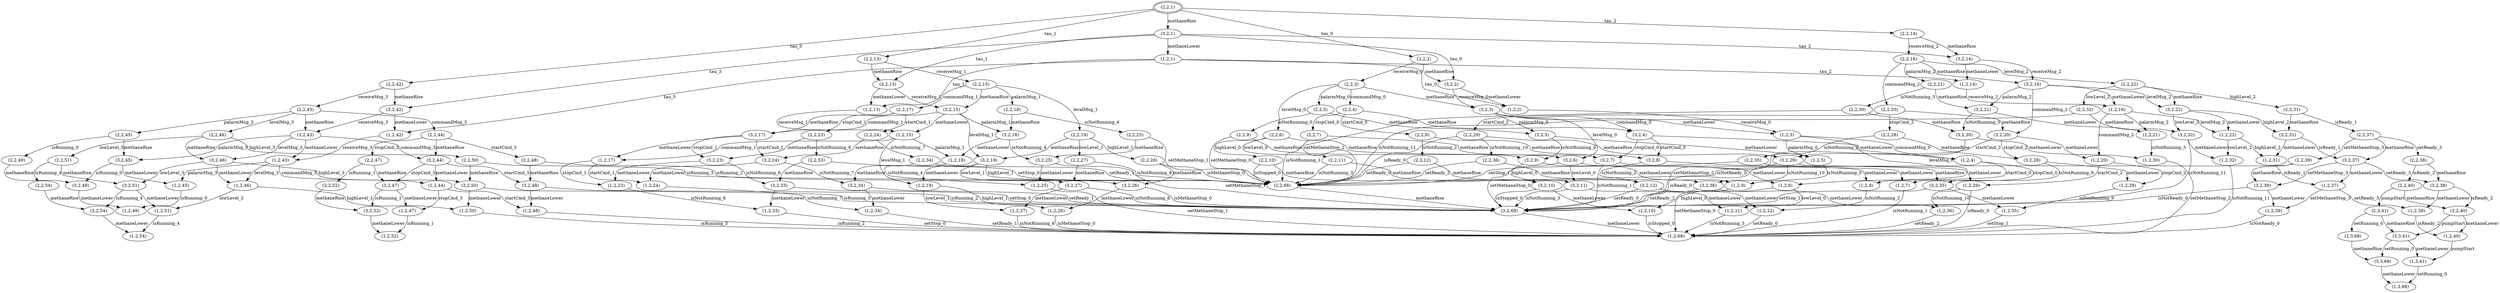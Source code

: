 digraph G {
center = TRUE;
mclimit = 10.0;
nodesep = 0.05;
node [ width=0.25, height=0.25, label="" ];
s0 [ peripheries=2 ];
s0 [label="(2,2,1)"];
s1 [label="(3,2,1)"];
s2 [label="(2,2,42)"];
s3 [label="(2,2,14)"];
s4 [label="(2,2,13)"];
s5 [label="(2,2,2)"];
s6 [label="(1,2,1)"];
s7 [label="(3,2,42)"];
s8 [label="(3,2,14)"];
s9 [label="(3,2,13)"];
s10 [label="(3,2,2)"];
s11 [label="(2,2,43)"];
s12 [label="(2,2,16)"];
s13 [label="(2,2,15)"];
s14 [label="(2,2,3)"];
s15 [label="(1,2,42)"];
s16 [label="(1,2,14)"];
s17 [label="(1,2,13)"];
s18 [label="(1,2,2)"];
s19 [label="(3,2,43)"];
s20 [label="(3,2,16)"];
s21 [label="(3,2,15)"];
s22 [label="(3,2,3)"];
s23 [label="(2,2,46)"];
s24 [label="(2,2,45)"];
s25 [label="(2,2,44)"];
s26 [label="(2,2,22)"];
s27 [label="(2,2,21)"];
s28 [label="(2,2,20)"];
s29 [label="(2,2,19)"];
s30 [label="(2,2,18)"];
s31 [label="(2,2,17)"];
s32 [label="(2,2,6)"];
s33 [label="(2,2,5)"];
s34 [label="(2,2,4)"];
s35 [label="(1,2,43)"];
s36 [label="(1,2,16)"];
s37 [label="(1,2,15)"];
s38 [label="(1,2,3)"];
s39 [label="(3,2,46)"];
s40 [label="(3,2,45)"];
s41 [label="(3,2,44)"];
s42 [label="(3,2,22)"];
s43 [label="(3,2,21)"];
s44 [label="(3,2,20)"];
s45 [label="(3,2,19)"];
s46 [label="(3,2,18)"];
s47 [label="(3,2,17)"];
s48 [label="(3,2,6)"];
s49 [label="(3,2,5)"];
s50 [label="(3,2,4)"];
s51 [label="(2,2,51)"];
s52 [label="(2,2,50)"];
s53 [label="(2,2,49)"];
s54 [label="(2,2,48)"];
s55 [label="(2,2,47)"];
s56 [label="(2,2,32)"];
s57 [label="(2,2,31)"];
s58 [label="(2,2,30)"];
s59 [label="(2,2,29)"];
s60 [label="(2,2,28)"];
s61 [label="(2,2,27)"];
s62 [label="(2,2,26)"];
s63 [label="(2,2,25)"];
s64 [label="(2,2,24)"];
s65 [label="(2,2,23)"];
s66 [label="(2,2,11)"];
s67 [label="(2,2,10)"];
s68 [label="(2,2,9)"];
s69 [label="(2,2,8)"];
s70 [label="(2,2,7)"];
s71 [label="(1,2,46)"];
s72 [label="(1,2,45)"];
s73 [label="(1,2,44)"];
s74 [label="(1,2,22)"];
s75 [label="(1,2,21)"];
s76 [label="(1,2,20)"];
s77 [label="(1,2,19)"];
s78 [label="(1,2,18)"];
s79 [label="(1,2,17)"];
s80 [label="(1,2,6)"];
s81 [label="(1,2,5)"];
s82 [label="(1,2,4)"];
s83 [label="(3,2,51)"];
s84 [label="(3,2,50)"];
s85 [label="(3,2,49)"];
s86 [label="(3,2,48)"];
s87 [label="(3,2,47)"];
s88 [label="(3,2,32)"];
s89 [label="(3,2,31)"];
s90 [label="(3,2,30)"];
s91 [label="(3,2,29)"];
s92 [label="(3,2,28)"];
s93 [label="(3,2,27)"];
s94 [label="(3,2,26)"];
s95 [label="(3,2,25)"];
s96 [label="(3,2,24)"];
s97 [label="(3,2,23)"];
s98 [label="(3,2,11)"];
s99 [label="(3,2,10)"];
s100 [label="(3,2,9)"];
s101 [label="(3,2,8)"];
s102 [label="(3,2,7)"];
s103 [label="(2,2,54)"];
s104 [label="(2,2,68)"];
s105 [label="(2,2,52)"];
s106 [label="(2,2,37)"];
s107 [label="(2,2,36)"];
s108 [label="(2,2,35)"];
s109 [label="(2,2,34)"];
s110 [label="(2,2,33)"];
s111 [label="(2,2,12)"];
s112 [label="(1,2,51)"];
s113 [label="(1,2,50)"];
s114 [label="(1,2,49)"];
s115 [label="(1,2,48)"];
s116 [label="(1,2,47)"];
s117 [label="(1,2,32)"];
s118 [label="(1,2,31)"];
s119 [label="(1,2,30)"];
s120 [label="(1,2,29)"];
s121 [label="(1,2,28)"];
s122 [label="(1,2,27)"];
s123 [label="(1,2,26)"];
s124 [label="(1,2,25)"];
s125 [label="(1,2,24)"];
s126 [label="(1,2,23)"];
s127 [label="(1,2,11)"];
s128 [label="(1,2,10)"];
s129 [label="(1,2,9)"];
s130 [label="(1,2,8)"];
s131 [label="(1,2,7)"];
s132 [label="(3,2,54)"];
s133 [label="(3,2,68)"];
s134 [label="(3,2,52)"];
s135 [label="(3,2,37)"];
s136 [label="(3,2,36)"];
s137 [label="(3,2,35)"];
s138 [label="(3,2,34)"];
s139 [label="(3,2,33)"];
s140 [label="(3,2,12)"];
s141 [label="(2,2,39)"];
s142 [label="(2,2,38)"];
s143 [label="(1,2,54)"];
s144 [label="(1,2,68)"];
s145 [label="(1,2,52)"];
s146 [label="(1,2,37)"];
s147 [label="(1,2,36)"];
s148 [label="(1,2,35)"];
s149 [label="(1,2,34)"];
s150 [label="(1,2,33)"];
s151 [label="(1,2,12)"];
s152 [label="(3,2,39)"];
s153 [label="(3,2,38)"];
s154 [label="(2,2,40)"];
s155 [label="(1,2,39)"];
s156 [label="(1,2,38)"];
s157 [label="(3,2,40)"];
s158 [label="(2,3,41)"];
s159 [label="(1,2,40)"];
s160 [label="(3,3,41)"];
s161 [label="(2,3,68)"];
s162 [label="(1,3,41)"];
s163 [label="(3,3,68)"];
s164 [label="(1,3,68)"];
s0->s1[label="methaneRise"];
s0->s2[label="tau_3"];
s0->s3[label="tau_2"];
s0->s4[label="tau_1"];
s0->s5[label="tau_0"];
s1->s6[label="methaneLower"];
s1->s7[label="tau_3"];
s1->s8[label="tau_2"];
s1->s9[label="tau_1"];
s1->s10[label="tau_0"];
s2->s7[label="methaneRise"];
s2->s11[label="receiveMsg_3"];
s3->s8[label="methaneRise"];
s3->s12[label="receiveMsg_2"];
s4->s9[label="methaneRise"];
s4->s13[label="receiveMsg_1"];
s5->s10[label="methaneRise"];
s5->s14[label="receiveMsg_0"];
s6->s15[label="tau_3"];
s6->s16[label="tau_2"];
s6->s17[label="tau_1"];
s6->s18[label="tau_0"];
s7->s15[label="methaneLower"];
s7->s19[label="receiveMsg_3"];
s8->s16[label="methaneLower"];
s8->s20[label="receiveMsg_2"];
s9->s17[label="methaneLower"];
s9->s21[label="receiveMsg_1"];
s10->s18[label="methaneLower"];
s10->s22[label="receiveMsg_0"];
s11->s19[label="methaneRise"];
s11->s23[label="levelMsg_3"];
s11->s24[label="palarmMsg_3"];
s11->s25[label="commandMsg_3"];
s12->s20[label="methaneRise"];
s12->s26[label="levelMsg_2"];
s12->s27[label="palarmMsg_2"];
s12->s28[label="commandMsg_2"];
s13->s21[label="methaneRise"];
s13->s29[label="levelMsg_1"];
s13->s30[label="palarmMsg_1"];
s13->s31[label="commandMsg_1"];
s14->s22[label="methaneRise"];
s14->s32[label="levelMsg_0"];
s14->s33[label="palarmMsg_0"];
s14->s34[label="commandMsg_0"];
s15->s35[label="receiveMsg_3"];
s16->s36[label="receiveMsg_2"];
s17->s37[label="receiveMsg_1"];
s18->s38[label="receiveMsg_0"];
s19->s35[label="methaneLower"];
s19->s39[label="levelMsg_3"];
s19->s40[label="palarmMsg_3"];
s19->s41[label="commandMsg_3"];
s20->s36[label="methaneLower"];
s20->s42[label="levelMsg_2"];
s20->s43[label="palarmMsg_2"];
s20->s44[label="commandMsg_2"];
s21->s37[label="methaneLower"];
s21->s45[label="levelMsg_1"];
s21->s46[label="palarmMsg_1"];
s21->s47[label="commandMsg_1"];
s22->s38[label="methaneLower"];
s22->s48[label="levelMsg_0"];
s22->s49[label="palarmMsg_0"];
s22->s50[label="commandMsg_0"];
s23->s39[label="methaneRise"];
s23->s51[label="lowLevel_3"];
s23->s52[label="highLevel_3"];
s24->s40[label="methaneRise"];
s24->s53[label="isRunning_0"];
s25->s41[label="methaneRise"];
s25->s54[label="startCmd_3"];
s25->s55[label="stopCmd_3"];
s26->s42[label="methaneRise"];
s26->s56[label="lowLevel_2"];
s26->s57[label="highLevel_2"];
s27->s43[label="methaneRise"];
s27->s58[label="isNotRunning_5"];
s28->s44[label="methaneRise"];
s28->s59[label="startCmd_2"];
s28->s60[label="stopCmd_2"];
s29->s45[label="methaneRise"];
s29->s61[label="lowLevel_1"];
s29->s62[label="highLevel_1"];
s30->s46[label="methaneRise"];
s30->s63[label="isNotRunning_4"];
s31->s47[label="methaneRise"];
s31->s64[label="startCmd_1"];
s31->s65[label="stopCmd_1"];
s32->s48[label="methaneRise"];
s32->s66[label="lowLevel_0"];
s32->s67[label="highLevel_0"];
s33->s49[label="methaneRise"];
s33->s68[label="isNotRunning_0"];
s34->s50[label="methaneRise"];
s34->s69[label="startCmd_0"];
s34->s70[label="stopCmd_0"];
s35->s71[label="levelMsg_3"];
s35->s72[label="palarmMsg_3"];
s35->s73[label="commandMsg_3"];
s36->s74[label="levelMsg_2"];
s36->s75[label="palarmMsg_2"];
s36->s76[label="commandMsg_2"];
s37->s77[label="levelMsg_1"];
s37->s78[label="palarmMsg_1"];
s37->s79[label="commandMsg_1"];
s38->s80[label="levelMsg_0"];
s38->s81[label="palarmMsg_0"];
s38->s82[label="commandMsg_0"];
s39->s71[label="methaneLower"];
s39->s83[label="lowLevel_3"];
s39->s84[label="highLevel_3"];
s40->s72[label="methaneLower"];
s40->s85[label="isRunning_0"];
s41->s73[label="methaneLower"];
s41->s86[label="startCmd_3"];
s41->s87[label="stopCmd_3"];
s42->s74[label="methaneLower"];
s42->s88[label="lowLevel_2"];
s42->s89[label="highLevel_2"];
s43->s75[label="methaneLower"];
s43->s90[label="isNotRunning_5"];
s44->s76[label="methaneLower"];
s44->s91[label="startCmd_2"];
s44->s92[label="stopCmd_2"];
s45->s77[label="methaneLower"];
s45->s93[label="lowLevel_1"];
s45->s94[label="highLevel_1"];
s46->s78[label="methaneLower"];
s46->s95[label="isNotRunning_4"];
s47->s79[label="methaneLower"];
s47->s96[label="startCmd_1"];
s47->s97[label="stopCmd_1"];
s48->s80[label="methaneLower"];
s48->s98[label="lowLevel_0"];
s48->s99[label="highLevel_0"];
s49->s81[label="methaneLower"];
s49->s100[label="isNotRunning_0"];
s50->s82[label="methaneLower"];
s50->s101[label="startCmd_0"];
s50->s102[label="stopCmd_0"];
s51->s83[label="methaneRise"];
s51->s103[label="isRunning_4"];
s52->s84[label="methaneRise"];
s52->s104[label="isRunning_3"];
s53->s85[label="methaneRise"];
s54->s86[label="methaneRise"];
s54->s104[label="isRunning_2"];
s55->s87[label="methaneRise"];
s55->s105[label="isRunning_1"];
s56->s88[label="methaneRise"];
s56->s104[label="isNotRunning_11"];
s57->s89[label="methaneRise"];
s57->s106[label="isReady_1"];
s58->s90[label="methaneRise"];
s58->s104[label="setMethaneStop_2"];
s59->s91[label="methaneRise"];
s59->s104[label="isReady_0"];
s59->s107[label="isNotRunning_10"];
s60->s92[label="methaneRise"];
s60->s108[label="isNotRunning_9"];
s61->s93[label="methaneRise"];
s61->s104[label="isNotRunning_8"];
s62->s94[label="methaneRise"];
s62->s104[label="isMethaneStop_0"];
s63->s95[label="methaneRise"];
s63->s104[label="setMethaneStop_1"];
s64->s96[label="methaneRise"];
s64->s109[label="isNotRunning_7"];
s65->s97[label="methaneRise"];
s65->s110[label="isNotRunning_6"];
s66->s98[label="methaneRise"];
s66->s104[label="isNotRunning_3"];
s67->s99[label="methaneRise"];
s67->s104[label="isStopped_0"];
s68->s100[label="methaneRise"];
s68->s104[label="setMethaneStop_0"];
s69->s101[label="methaneRise"];
s69->s111[label="isNotRunning_2"];
s70->s102[label="methaneRise"];
s70->s104[label="isNotRunning_1"];
s71->s112[label="lowLevel_3"];
s71->s113[label="highLevel_3"];
s72->s114[label="isRunning_0"];
s73->s115[label="startCmd_3"];
s73->s116[label="stopCmd_3"];
s74->s117[label="lowLevel_2"];
s74->s118[label="highLevel_2"];
s75->s119[label="isNotRunning_5"];
s76->s120[label="startCmd_2"];
s76->s121[label="stopCmd_2"];
s77->s122[label="lowLevel_1"];
s77->s123[label="highLevel_1"];
s78->s124[label="isNotRunning_4"];
s79->s125[label="startCmd_1"];
s79->s126[label="stopCmd_1"];
s80->s127[label="lowLevel_0"];
s80->s128[label="highLevel_0"];
s81->s129[label="isNotRunning_0"];
s82->s130[label="startCmd_0"];
s82->s131[label="stopCmd_0"];
s83->s112[label="methaneLower"];
s83->s132[label="isRunning_4"];
s84->s113[label="methaneLower"];
s84->s133[label="isRunning_3"];
s85->s114[label="methaneLower"];
s86->s115[label="methaneLower"];
s86->s133[label="isRunning_2"];
s87->s116[label="methaneLower"];
s87->s134[label="isRunning_1"];
s88->s117[label="methaneLower"];
s88->s133[label="isNotRunning_11"];
s89->s118[label="methaneLower"];
s89->s135[label="isReady_1"];
s90->s119[label="methaneLower"];
s90->s133[label="setMethaneStop_2"];
s91->s120[label="methaneLower"];
s91->s133[label="isReady_0"];
s91->s136[label="isNotRunning_10"];
s92->s121[label="methaneLower"];
s92->s137[label="isNotRunning_9"];
s93->s122[label="methaneLower"];
s93->s133[label="isNotRunning_8"];
s94->s123[label="methaneLower"];
s94->s133[label="isMethaneStop_0"];
s95->s124[label="methaneLower"];
s95->s133[label="setMethaneStop_1"];
s96->s125[label="methaneLower"];
s96->s138[label="isNotRunning_7"];
s97->s126[label="methaneLower"];
s97->s139[label="isNotRunning_6"];
s98->s127[label="methaneLower"];
s98->s133[label="isNotRunning_3"];
s99->s128[label="methaneLower"];
s99->s133[label="isStopped_0"];
s100->s129[label="methaneLower"];
s100->s133[label="setMethaneStop_0"];
s101->s130[label="methaneLower"];
s101->s140[label="isNotRunning_2"];
s102->s131[label="methaneLower"];
s102->s133[label="isNotRunning_1"];
s103->s132[label="methaneRise"];
s104->s133[label="methaneRise"];
s105->s134[label="methaneRise"];
s106->s135[label="methaneRise"];
s106->s141[label="setMethaneStop_3"];
s106->s142[label="setReady_3"];
s107->s136[label="methaneRise"];
s107->s104[label="setReady_2"];
s108->s137[label="methaneRise"];
s108->s104[label="setStop_1"];
s109->s138[label="methaneRise"];
s109->s104[label="setReady_1"];
s110->s139[label="methaneRise"];
s110->s104[label="setStop_0"];
s111->s140[label="methaneRise"];
s111->s104[label="setReady_0"];
s112->s143[label="isRunning_4"];
s113->s144[label="isRunning_3"];
s115->s144[label="isRunning_2"];
s116->s145[label="isRunning_1"];
s117->s144[label="isNotRunning_11"];
s118->s146[label="isReady_1"];
s119->s144[label="setMethaneStop_2"];
s120->s144[label="isReady_0"];
s120->s147[label="isNotRunning_10"];
s121->s148[label="isNotRunning_9"];
s122->s144[label="isNotRunning_8"];
s123->s144[label="isMethaneStop_0"];
s124->s144[label="setMethaneStop_1"];
s125->s149[label="isNotRunning_7"];
s126->s150[label="isNotRunning_6"];
s127->s144[label="isNotRunning_3"];
s128->s144[label="isStopped_0"];
s129->s144[label="setMethaneStop_0"];
s130->s151[label="isNotRunning_2"];
s131->s144[label="isNotRunning_1"];
s132->s143[label="methaneLower"];
s133->s144[label="methaneLower"];
s134->s145[label="methaneLower"];
s135->s146[label="methaneLower"];
s135->s152[label="setMethaneStop_3"];
s135->s153[label="setReady_3"];
s136->s147[label="methaneLower"];
s136->s133[label="setReady_2"];
s137->s148[label="methaneLower"];
s137->s133[label="setStop_1"];
s138->s149[label="methaneLower"];
s138->s133[label="setReady_1"];
s139->s150[label="methaneLower"];
s139->s133[label="setStop_0"];
s140->s151[label="methaneLower"];
s140->s133[label="setReady_0"];
s141->s152[label="methaneRise"];
s141->s104[label="isNotReady_0"];
s142->s153[label="methaneRise"];
s142->s154[label="isReady_2"];
s146->s155[label="setMethaneStop_3"];
s146->s156[label="setReady_3"];
s147->s144[label="setReady_2"];
s148->s144[label="setStop_1"];
s149->s144[label="setReady_1"];
s150->s144[label="setStop_0"];
s151->s144[label="setReady_0"];
s152->s155[label="methaneLower"];
s152->s133[label="isNotReady_0"];
s153->s156[label="methaneLower"];
s153->s157[label="isReady_2"];
s154->s157[label="methaneRise"];
s154->s158[label="pumpStart"];
s155->s144[label="isNotReady_0"];
s156->s159[label="isReady_2"];
s157->s159[label="methaneLower"];
s157->s160[label="pumpStart"];
s158->s160[label="methaneRise"];
s158->s161[label="setRunning_0"];
s159->s162[label="pumpStart"];
s160->s162[label="methaneLower"];
s160->s163[label="setRunning_0"];
s161->s163[label="methaneRise"];
s162->s164[label="setRunning_0"];
s163->s164[label="methaneLower"];
}

